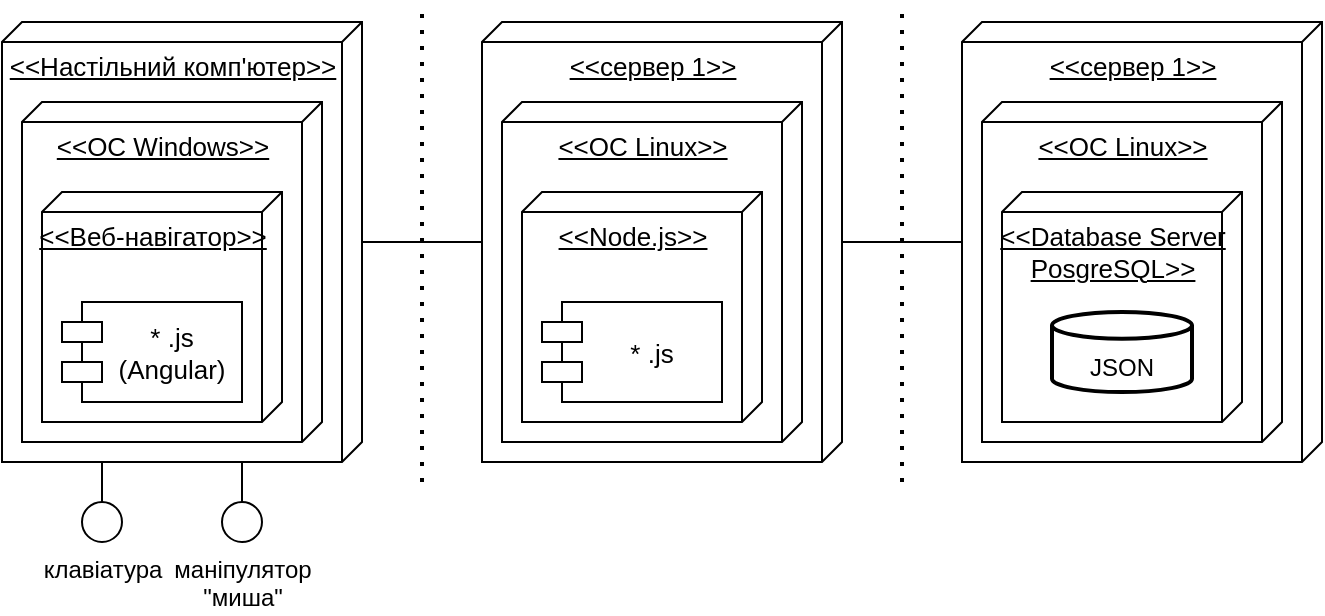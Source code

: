 <mxfile version="20.3.3" type="github"><diagram id="qve6faj3zGD1OVXuM6c2" name="Page-1"><mxGraphModel dx="1038" dy="547" grid="1" gridSize="10" guides="1" tooltips="1" connect="1" arrows="1" fold="1" page="1" pageScale="1" pageWidth="850" pageHeight="1100" math="0" shadow="0"><root><mxCell id="0"/><mxCell id="1" parent="0"/><mxCell id="0uiA86ia3JIn5K81pXmC-1" value="&amp;lt;&amp;lt;Настільний комп'ютер&amp;gt;&amp;gt;" style="verticalAlign=top;align=center;spacingTop=8;spacingLeft=2;spacingRight=12;shape=cube;size=10;direction=south;fontStyle=4;html=1;fontFamily=Helvetica;fontSize=13;" parent="1" vertex="1"><mxGeometry x="70" y="50" width="180" height="220" as="geometry"/></mxCell><mxCell id="0uiA86ia3JIn5K81pXmC-2" value="" style="endArrow=none;dashed=1;html=1;dashPattern=1 3;strokeWidth=2;rounded=0;fontFamily=Helvetica;fontSize=13;align=center;verticalAlign=top;" parent="1" edge="1"><mxGeometry width="50" height="50" relative="1" as="geometry"><mxPoint x="280" y="280" as="sourcePoint"/><mxPoint x="280" y="40" as="targetPoint"/><Array as="points"><mxPoint x="280" y="160"/></Array></mxGeometry></mxCell><mxCell id="0uiA86ia3JIn5K81pXmC-5" value="клавіатура" style="verticalLabelPosition=bottom;verticalAlign=top;html=1;shape=mxgraph.flowchart.on-page_reference;" parent="1" vertex="1"><mxGeometry x="110" y="290" width="20" height="20" as="geometry"/></mxCell><mxCell id="0uiA86ia3JIn5K81pXmC-6" value="&amp;lt;&amp;lt;OC Windows&amp;gt;&amp;gt;" style="verticalAlign=top;align=center;spacingTop=8;spacingLeft=2;spacingRight=12;shape=cube;size=10;direction=south;fontStyle=4;html=1;fontFamily=Helvetica;fontSize=13;" parent="1" vertex="1"><mxGeometry x="80" y="90" width="150" height="170" as="geometry"/></mxCell><mxCell id="0uiA86ia3JIn5K81pXmC-7" value="&amp;lt;&amp;lt;Веб-навігатор&amp;gt;&amp;gt;" style="verticalAlign=top;align=center;spacingTop=8;spacingLeft=2;spacingRight=12;shape=cube;size=10;direction=south;fontStyle=4;html=1;fontFamily=Helvetica;fontSize=13;" parent="1" vertex="1"><mxGeometry x="90" y="135" width="120" height="115" as="geometry"/></mxCell><mxCell id="0uiA86ia3JIn5K81pXmC-9" value="* .js&#10;(Angular)" style="shape=module;align=center;spacingLeft=20;align=center;verticalAlign=middle;fontFamily=Helvetica;fontSize=13;" parent="1" vertex="1"><mxGeometry x="100" y="190" width="90" height="50" as="geometry"/></mxCell><mxCell id="0uiA86ia3JIn5K81pXmC-10" value="&amp;lt;&amp;lt;сервер 1&amp;gt;&amp;gt;" style="verticalAlign=top;align=center;spacingTop=8;spacingLeft=2;spacingRight=12;shape=cube;size=10;direction=south;fontStyle=4;html=1;fontFamily=Helvetica;fontSize=13;" parent="1" vertex="1"><mxGeometry x="310" y="50" width="180" height="220" as="geometry"/></mxCell><mxCell id="0uiA86ia3JIn5K81pXmC-11" value="&amp;lt;&amp;lt;OC Linux&amp;gt;&amp;gt;" style="verticalAlign=top;align=center;spacingTop=8;spacingLeft=2;spacingRight=12;shape=cube;size=10;direction=south;fontStyle=4;html=1;fontFamily=Helvetica;fontSize=13;" parent="1" vertex="1"><mxGeometry x="320" y="90" width="150" height="170" as="geometry"/></mxCell><mxCell id="0uiA86ia3JIn5K81pXmC-12" value="&amp;lt;&amp;lt;Node.js&amp;gt;&amp;gt;" style="verticalAlign=top;align=center;spacingTop=8;spacingLeft=2;spacingRight=12;shape=cube;size=10;direction=south;fontStyle=4;html=1;fontFamily=Helvetica;fontSize=13;" parent="1" vertex="1"><mxGeometry x="330" y="135" width="120" height="115" as="geometry"/></mxCell><mxCell id="0uiA86ia3JIn5K81pXmC-13" value="* .js" style="shape=module;align=left;spacingLeft=20;align=center;verticalAlign=middle;fontFamily=Helvetica;fontSize=13;" parent="1" vertex="1"><mxGeometry x="340" y="190" width="90" height="50" as="geometry"/></mxCell><mxCell id="0uiA86ia3JIn5K81pXmC-14" value="" style="endArrow=none;html=1;rounded=0;fontFamily=Helvetica;fontSize=13;" parent="1" edge="1"><mxGeometry width="50" height="50" relative="1" as="geometry"><mxPoint x="250" y="160" as="sourcePoint"/><mxPoint x="310" y="160" as="targetPoint"/></mxGeometry></mxCell><mxCell id="0uiA86ia3JIn5K81pXmC-16" value="&amp;lt;&amp;lt;сервер 1&amp;gt;&amp;gt;" style="verticalAlign=top;align=center;spacingTop=8;spacingLeft=2;spacingRight=12;shape=cube;size=10;direction=south;fontStyle=4;html=1;fontFamily=Helvetica;fontSize=13;" parent="1" vertex="1"><mxGeometry x="550" y="50" width="180" height="220" as="geometry"/></mxCell><mxCell id="0uiA86ia3JIn5K81pXmC-17" value="&amp;lt;&amp;lt;OC Linux&amp;gt;&amp;gt;" style="verticalAlign=top;align=center;spacingTop=8;spacingLeft=2;spacingRight=12;shape=cube;size=10;direction=south;fontStyle=4;html=1;fontFamily=Helvetica;fontSize=13;" parent="1" vertex="1"><mxGeometry x="560" y="90" width="150" height="170" as="geometry"/></mxCell><mxCell id="0uiA86ia3JIn5K81pXmC-18" value="&amp;lt;&amp;lt;Database Server&lt;br&gt;PosgreSQL&amp;gt;&amp;gt;" style="verticalAlign=top;align=center;spacingTop=8;spacingLeft=2;spacingRight=12;shape=cube;size=10;direction=south;fontStyle=4;html=1;fontFamily=Helvetica;fontSize=13;" parent="1" vertex="1"><mxGeometry x="570" y="135" width="120" height="115" as="geometry"/></mxCell><mxCell id="0uiA86ia3JIn5K81pXmC-20" value="" style="endArrow=none;dashed=1;html=1;dashPattern=1 3;strokeWidth=2;rounded=0;fontFamily=Helvetica;fontSize=13;align=center;verticalAlign=top;" parent="1" edge="1"><mxGeometry width="50" height="50" relative="1" as="geometry"><mxPoint x="520" y="280" as="sourcePoint"/><mxPoint x="520" y="40" as="targetPoint"/><Array as="points"><mxPoint x="520" y="160"/></Array></mxGeometry></mxCell><mxCell id="0uiA86ia3JIn5K81pXmC-21" value="" style="endArrow=none;html=1;rounded=0;fontFamily=Helvetica;fontSize=13;" parent="1" edge="1"><mxGeometry width="50" height="50" relative="1" as="geometry"><mxPoint x="490" y="160" as="sourcePoint"/><mxPoint x="550" y="160" as="targetPoint"/></mxGeometry></mxCell><mxCell id="0uiA86ia3JIn5K81pXmC-22" value="&lt;br&gt;JSON" style="strokeWidth=2;html=1;shape=mxgraph.flowchart.database;whiteSpace=wrap;verticalAlign=middle;" parent="1" vertex="1"><mxGeometry x="595" y="195" width="70" height="40" as="geometry"/></mxCell><mxCell id="0uiA86ia3JIn5K81pXmC-24" value="" style="endArrow=none;html=1;rounded=0;fontFamily=Helvetica;fontSize=13;exitX=0.5;exitY=0;exitDx=0;exitDy=0;exitPerimeter=0;" parent="1" source="0uiA86ia3JIn5K81pXmC-5" edge="1"><mxGeometry width="50" height="50" relative="1" as="geometry"><mxPoint x="400" y="200" as="sourcePoint"/><mxPoint x="120" y="270" as="targetPoint"/></mxGeometry></mxCell><mxCell id="0uiA86ia3JIn5K81pXmC-31" value="маніпулятор&lt;br&gt;&quot;миша&quot;" style="verticalLabelPosition=bottom;verticalAlign=top;html=1;shape=mxgraph.flowchart.on-page_reference;" parent="1" vertex="1"><mxGeometry x="180" y="290" width="20" height="20" as="geometry"/></mxCell><mxCell id="0uiA86ia3JIn5K81pXmC-39" value="" style="endArrow=none;html=1;rounded=0;fontFamily=Helvetica;fontSize=13;exitX=0.5;exitY=0;exitDx=0;exitDy=0;exitPerimeter=0;" parent="1" source="0uiA86ia3JIn5K81pXmC-31" edge="1"><mxGeometry width="50" height="50" relative="1" as="geometry"><mxPoint x="400" y="200" as="sourcePoint"/><mxPoint x="190" y="270" as="targetPoint"/></mxGeometry></mxCell></root></mxGraphModel></diagram></mxfile>